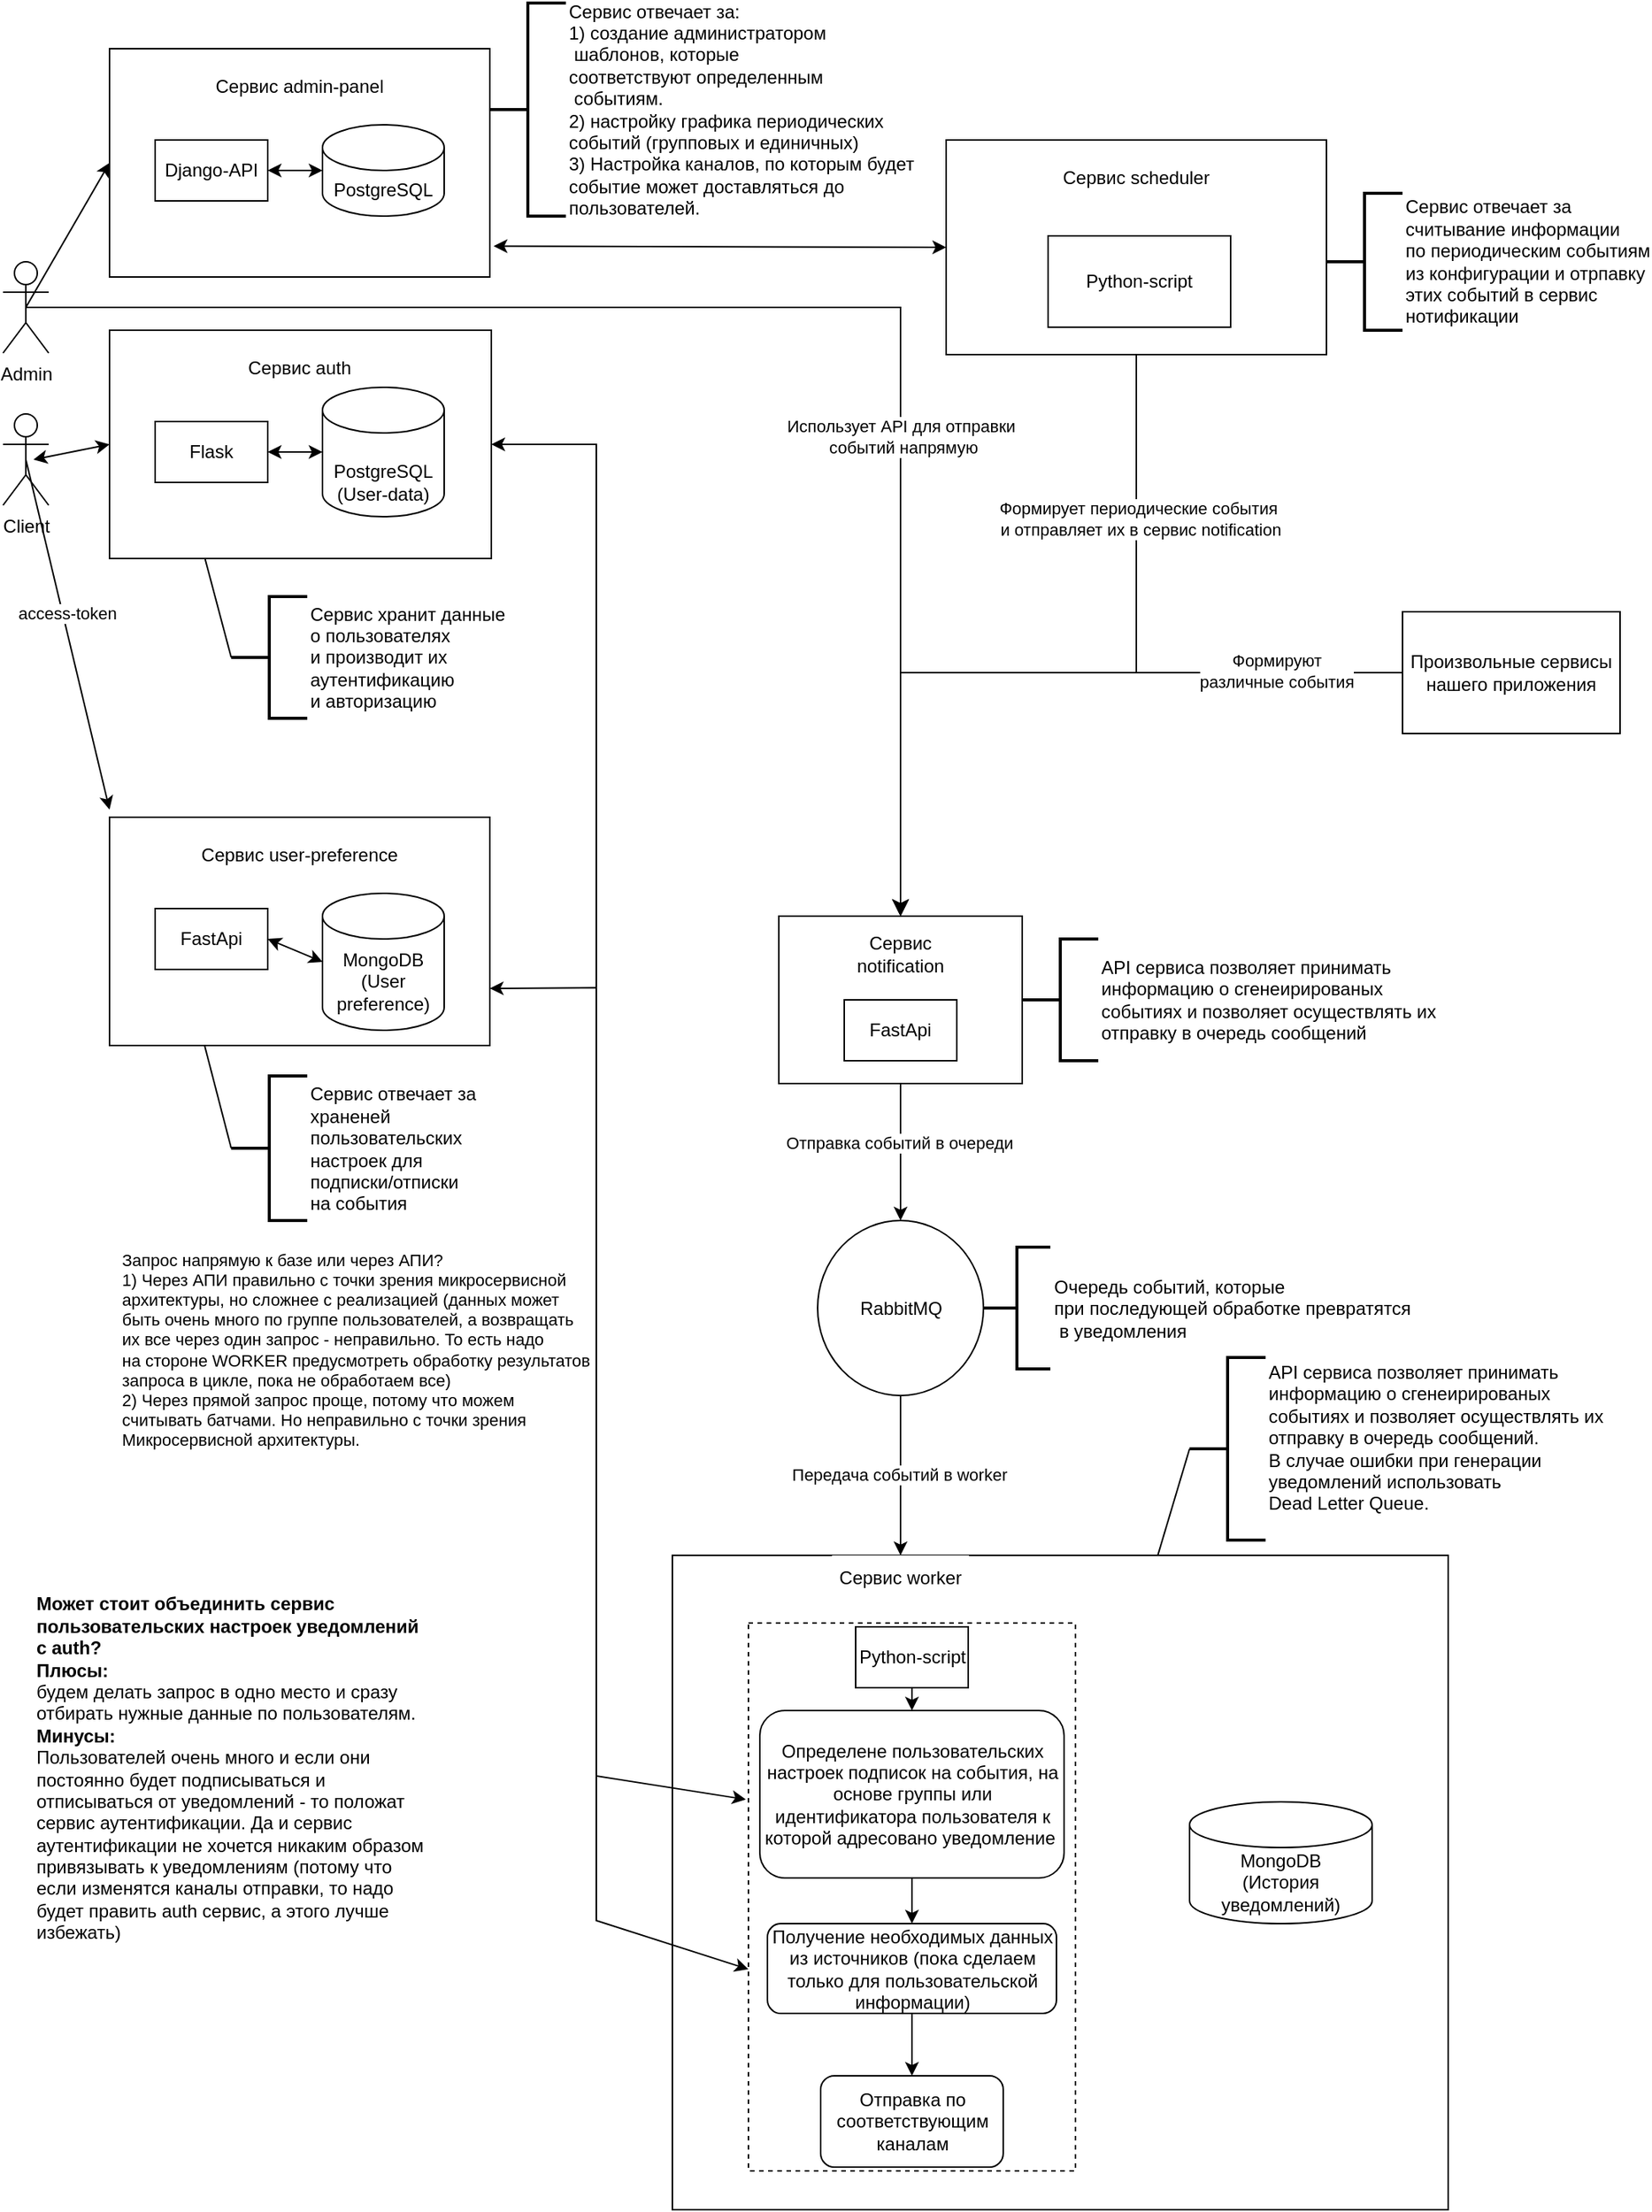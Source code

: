 <mxfile version="21.1.1" type="device">
  <diagram name="Страница 1" id="4W0lnKndRwxXOgLkZ_JF">
    <mxGraphModel dx="1207" dy="819" grid="1" gridSize="10" guides="1" tooltips="1" connect="1" arrows="1" fold="1" page="1" pageScale="1" pageWidth="827" pageHeight="1169" math="0" shadow="0">
      <root>
        <mxCell id="0" />
        <mxCell id="1" parent="0" />
        <mxCell id="cib78Emd6-TMv1SOHwyl-2" value="" style="rounded=0;whiteSpace=wrap;html=1;" vertex="1" parent="1">
          <mxGeometry x="80" y="70" width="250" height="150" as="geometry" />
        </mxCell>
        <mxCell id="cib78Emd6-TMv1SOHwyl-4" value="Сервис admin-panel" style="rounded=0;whiteSpace=wrap;html=1;strokeColor=none;" vertex="1" parent="1">
          <mxGeometry x="95" y="80" width="220" height="30" as="geometry" />
        </mxCell>
        <mxCell id="cib78Emd6-TMv1SOHwyl-5" value="PostgreSQL" style="shape=cylinder3;whiteSpace=wrap;html=1;boundedLbl=1;backgroundOutline=1;size=15;" vertex="1" parent="1">
          <mxGeometry x="220" y="120" width="80" height="60" as="geometry" />
        </mxCell>
        <mxCell id="cib78Emd6-TMv1SOHwyl-7" value="Django-API" style="rounded=0;whiteSpace=wrap;html=1;" vertex="1" parent="1">
          <mxGeometry x="110" y="130" width="74" height="40" as="geometry" />
        </mxCell>
        <mxCell id="cib78Emd6-TMv1SOHwyl-8" value="" style="endArrow=classic;startArrow=classic;html=1;rounded=0;entryX=0;entryY=0.5;entryDx=0;entryDy=0;entryPerimeter=0;exitX=1;exitY=0.5;exitDx=0;exitDy=0;" edge="1" parent="1" source="cib78Emd6-TMv1SOHwyl-7" target="cib78Emd6-TMv1SOHwyl-5">
          <mxGeometry width="50" height="50" relative="1" as="geometry">
            <mxPoint x="400" y="280" as="sourcePoint" />
            <mxPoint x="450" y="230" as="targetPoint" />
          </mxGeometry>
        </mxCell>
        <mxCell id="cib78Emd6-TMv1SOHwyl-9" value="Admin" style="shape=umlActor;verticalLabelPosition=bottom;verticalAlign=top;html=1;outlineConnect=0;" vertex="1" parent="1">
          <mxGeometry x="10" y="210" width="30" height="60" as="geometry" />
        </mxCell>
        <mxCell id="cib78Emd6-TMv1SOHwyl-10" value="" style="endArrow=classic;html=1;rounded=0;exitX=0.5;exitY=0.5;exitDx=0;exitDy=0;exitPerimeter=0;entryX=0;entryY=0.5;entryDx=0;entryDy=0;" edge="1" parent="1" source="cib78Emd6-TMv1SOHwyl-9" target="cib78Emd6-TMv1SOHwyl-2">
          <mxGeometry width="50" height="50" relative="1" as="geometry">
            <mxPoint x="390" y="270" as="sourcePoint" />
            <mxPoint x="440" y="220" as="targetPoint" />
          </mxGeometry>
        </mxCell>
        <mxCell id="cib78Emd6-TMv1SOHwyl-15" value="&lt;div style=&quot;border-color: var(--border-color);&quot;&gt;Сервис отвечает за:&lt;/div&gt;&lt;div style=&quot;border-color: var(--border-color);&quot;&gt;&lt;span style=&quot;border-color: var(--border-color); background-color: initial;&quot;&gt;1) создание администратором&lt;/span&gt;&lt;/div&gt;&lt;div style=&quot;border-color: var(--border-color);&quot;&gt;&lt;span style=&quot;border-color: var(--border-color); background-color: initial;&quot;&gt;&amp;nbsp;шаблонов,&lt;/span&gt;&lt;span style=&quot;background-color: initial; border-color: var(--border-color);&quot;&gt;&amp;nbsp;которые&amp;nbsp;&lt;/span&gt;&lt;/div&gt;&lt;div style=&quot;border-color: var(--border-color);&quot;&gt;&lt;span style=&quot;background-color: initial; border-color: var(--border-color);&quot;&gt;соответствуют&amp;nbsp;&lt;/span&gt;&lt;span style=&quot;background-color: initial;&quot;&gt;определенным&lt;/span&gt;&lt;/div&gt;&lt;div style=&quot;border-color: var(--border-color);&quot;&gt;&lt;span style=&quot;background-color: initial;&quot;&gt;&amp;nbsp;событиям.&lt;/span&gt;&lt;/div&gt;&lt;div style=&quot;border-color: var(--border-color);&quot;&gt;&lt;span style=&quot;border-color: var(--border-color); background-color: initial;&quot;&gt;2) настройку графика периодических&lt;/span&gt;&lt;/div&gt;&lt;div style=&quot;border-color: var(--border-color);&quot;&gt;&lt;span style=&quot;border-color: var(--border-color); background-color: initial;&quot;&gt;событий (групповых и единичных)&lt;/span&gt;&lt;/div&gt;&lt;div style=&quot;border-color: var(--border-color);&quot;&gt;&lt;span style=&quot;border-color: var(--border-color); background-color: initial;&quot;&gt;3) Настройка каналов, по которым будет&lt;/span&gt;&lt;/div&gt;&lt;div style=&quot;border-color: var(--border-color);&quot;&gt;&lt;span style=&quot;border-color: var(--border-color); background-color: initial;&quot;&gt;событие может доставляться до&lt;/span&gt;&lt;/div&gt;&lt;div style=&quot;border-color: var(--border-color);&quot;&gt;&lt;span style=&quot;border-color: var(--border-color); background-color: initial;&quot;&gt;пользователей.&lt;/span&gt;&lt;/div&gt;" style="strokeWidth=2;html=1;shape=mxgraph.flowchart.annotation_2;align=left;labelPosition=right;pointerEvents=1;" vertex="1" parent="1">
          <mxGeometry x="330" y="40" width="50" height="140" as="geometry" />
        </mxCell>
        <mxCell id="cib78Emd6-TMv1SOHwyl-24" value="" style="rounded=0;whiteSpace=wrap;html=1;" vertex="1" parent="1">
          <mxGeometry x="80" y="575" width="250" height="150" as="geometry" />
        </mxCell>
        <mxCell id="cib78Emd6-TMv1SOHwyl-25" value="Сервис user-preference" style="rounded=0;whiteSpace=wrap;html=1;strokeColor=none;" vertex="1" parent="1">
          <mxGeometry x="95" y="585" width="220" height="30" as="geometry" />
        </mxCell>
        <mxCell id="cib78Emd6-TMv1SOHwyl-26" value="MongoDB&lt;br&gt;(User preference)" style="shape=cylinder3;whiteSpace=wrap;html=1;boundedLbl=1;backgroundOutline=1;size=15;" vertex="1" parent="1">
          <mxGeometry x="220" y="625" width="80" height="90" as="geometry" />
        </mxCell>
        <mxCell id="cib78Emd6-TMv1SOHwyl-27" value="FastApi" style="rounded=0;whiteSpace=wrap;html=1;" vertex="1" parent="1">
          <mxGeometry x="110" y="635" width="74" height="40" as="geometry" />
        </mxCell>
        <mxCell id="cib78Emd6-TMv1SOHwyl-28" value="" style="endArrow=classic;startArrow=classic;html=1;rounded=0;entryX=0;entryY=0.5;entryDx=0;entryDy=0;entryPerimeter=0;exitX=1;exitY=0.5;exitDx=0;exitDy=0;" edge="1" parent="1" source="cib78Emd6-TMv1SOHwyl-27" target="cib78Emd6-TMv1SOHwyl-26">
          <mxGeometry width="50" height="50" relative="1" as="geometry">
            <mxPoint x="400" y="785" as="sourcePoint" />
            <mxPoint x="450" y="735" as="targetPoint" />
          </mxGeometry>
        </mxCell>
        <mxCell id="cib78Emd6-TMv1SOHwyl-29" value="Client" style="shape=umlActor;verticalLabelPosition=bottom;verticalAlign=top;html=1;outlineConnect=0;" vertex="1" parent="1">
          <mxGeometry x="10" y="310" width="30" height="60" as="geometry" />
        </mxCell>
        <mxCell id="cib78Emd6-TMv1SOHwyl-30" value="" style="endArrow=classic;html=1;rounded=0;exitX=0.5;exitY=0.5;exitDx=0;exitDy=0;exitPerimeter=0;" edge="1" parent="1" source="cib78Emd6-TMv1SOHwyl-29">
          <mxGeometry width="50" height="50" relative="1" as="geometry">
            <mxPoint x="390" y="460" as="sourcePoint" />
            <mxPoint x="80" y="570" as="targetPoint" />
          </mxGeometry>
        </mxCell>
        <mxCell id="cib78Emd6-TMv1SOHwyl-36" value="access-token" style="edgeLabel;html=1;align=center;verticalAlign=middle;resizable=0;points=[];" vertex="1" connectable="0" parent="cib78Emd6-TMv1SOHwyl-30">
          <mxGeometry x="-0.122" y="3" relative="1" as="geometry">
            <mxPoint as="offset" />
          </mxGeometry>
        </mxCell>
        <mxCell id="cib78Emd6-TMv1SOHwyl-31" value="&lt;div style=&quot;border-color: var(--border-color);&quot;&gt;Сервис отвечает за&amp;nbsp;&lt;/div&gt;&lt;div style=&quot;border-color: var(--border-color);&quot;&gt;&lt;span style=&quot;background-color: initial;&quot;&gt;храненей&lt;/span&gt;&lt;/div&gt;&lt;div style=&quot;border-color: var(--border-color);&quot;&gt;&lt;span style=&quot;background-color: initial;&quot;&gt;пользовательских&lt;/span&gt;&lt;/div&gt;&lt;div style=&quot;border-color: var(--border-color);&quot;&gt;&lt;span style=&quot;border-color: var(--border-color); background-color: initial;&quot;&gt;настроек для&lt;/span&gt;&lt;/div&gt;&lt;div style=&quot;border-color: var(--border-color);&quot;&gt;&lt;span style=&quot;border-color: var(--border-color); background-color: initial;&quot;&gt;подписки/отписки&lt;/span&gt;&lt;/div&gt;&lt;div style=&quot;border-color: var(--border-color);&quot;&gt;на события&lt;/div&gt;" style="strokeWidth=2;html=1;shape=mxgraph.flowchart.annotation_2;align=left;labelPosition=right;pointerEvents=1;" vertex="1" parent="1">
          <mxGeometry x="160" y="745" width="50" height="95" as="geometry" />
        </mxCell>
        <mxCell id="cib78Emd6-TMv1SOHwyl-45" value="" style="rounded=0;whiteSpace=wrap;html=1;" vertex="1" parent="1">
          <mxGeometry x="80" y="255" width="251" height="150" as="geometry" />
        </mxCell>
        <mxCell id="cib78Emd6-TMv1SOHwyl-46" value="Сервис auth" style="rounded=0;whiteSpace=wrap;html=1;strokeColor=none;" vertex="1" parent="1">
          <mxGeometry x="95" y="265" width="220" height="30" as="geometry" />
        </mxCell>
        <mxCell id="cib78Emd6-TMv1SOHwyl-47" value="&lt;br&gt;PostgreSQL (User-data)" style="shape=cylinder3;whiteSpace=wrap;html=1;boundedLbl=1;backgroundOutline=1;size=15;align=center;" vertex="1" parent="1">
          <mxGeometry x="220" y="292.5" width="80" height="85" as="geometry" />
        </mxCell>
        <mxCell id="cib78Emd6-TMv1SOHwyl-48" value="Flask" style="rounded=0;whiteSpace=wrap;html=1;" vertex="1" parent="1">
          <mxGeometry x="110" y="315" width="74" height="40" as="geometry" />
        </mxCell>
        <mxCell id="cib78Emd6-TMv1SOHwyl-49" value="" style="endArrow=classic;startArrow=classic;html=1;rounded=0;entryX=0;entryY=0.5;entryDx=0;entryDy=0;entryPerimeter=0;exitX=1;exitY=0.5;exitDx=0;exitDy=0;" edge="1" parent="1" source="cib78Emd6-TMv1SOHwyl-48" target="cib78Emd6-TMv1SOHwyl-47">
          <mxGeometry width="50" height="50" relative="1" as="geometry">
            <mxPoint x="400" y="465" as="sourcePoint" />
            <mxPoint x="450" y="415" as="targetPoint" />
          </mxGeometry>
        </mxCell>
        <mxCell id="cib78Emd6-TMv1SOHwyl-50" value="&lt;div style=&quot;border-color: var(--border-color);&quot;&gt;Сервис хранит данные&lt;/div&gt;&lt;div style=&quot;border-color: var(--border-color);&quot;&gt;о пользователях&lt;/div&gt;&lt;div style=&quot;border-color: var(--border-color);&quot;&gt;и производит их&lt;/div&gt;&lt;div style=&quot;border-color: var(--border-color);&quot;&gt;аутентификацию&amp;nbsp;&lt;/div&gt;&lt;div style=&quot;border-color: var(--border-color);&quot;&gt;и авторизацию&lt;/div&gt;" style="strokeWidth=2;html=1;shape=mxgraph.flowchart.annotation_2;align=left;labelPosition=right;pointerEvents=1;" vertex="1" parent="1">
          <mxGeometry x="160" y="430" width="50" height="80" as="geometry" />
        </mxCell>
        <mxCell id="cib78Emd6-TMv1SOHwyl-51" value="" style="endArrow=classic;startArrow=classic;html=1;rounded=0;entryX=0;entryY=0.5;entryDx=0;entryDy=0;" edge="1" parent="1" target="cib78Emd6-TMv1SOHwyl-45">
          <mxGeometry width="50" height="50" relative="1" as="geometry">
            <mxPoint x="30" y="340" as="sourcePoint" />
            <mxPoint x="100" y="300" as="targetPoint" />
          </mxGeometry>
        </mxCell>
        <mxCell id="cib78Emd6-TMv1SOHwyl-57" value="" style="rounded=0;whiteSpace=wrap;html=1;" vertex="1" parent="1">
          <mxGeometry x="520" y="640" width="160" height="110" as="geometry" />
        </mxCell>
        <mxCell id="cib78Emd6-TMv1SOHwyl-58" value="Сервис notification" style="rounded=0;whiteSpace=wrap;html=1;strokeColor=none;" vertex="1" parent="1">
          <mxGeometry x="555" y="650" width="90" height="30" as="geometry" />
        </mxCell>
        <mxCell id="cib78Emd6-TMv1SOHwyl-60" value="FastApi" style="rounded=0;whiteSpace=wrap;html=1;" vertex="1" parent="1">
          <mxGeometry x="563" y="695" width="74" height="40" as="geometry" />
        </mxCell>
        <mxCell id="cib78Emd6-TMv1SOHwyl-62" value="&lt;div style=&quot;border-color: var(--border-color);&quot;&gt;API сервиса позволяет принимать&lt;/div&gt;&lt;div style=&quot;border-color: var(--border-color);&quot;&gt;информацию о сгенеи&lt;span style=&quot;background-color: initial;&quot;&gt;рированых&lt;/span&gt;&lt;/div&gt;&lt;div style=&quot;border-color: var(--border-color);&quot;&gt;событиях и позволяет осуществлять их&lt;/div&gt;&lt;div style=&quot;border-color: var(--border-color);&quot;&gt;отправку в очередь сообщений&lt;/div&gt;" style="strokeWidth=2;html=1;shape=mxgraph.flowchart.annotation_2;align=left;labelPosition=right;pointerEvents=1;" vertex="1" parent="1">
          <mxGeometry x="680" y="655" width="50" height="80" as="geometry" />
        </mxCell>
        <mxCell id="cib78Emd6-TMv1SOHwyl-65" value="RabbitMQ" style="ellipse;whiteSpace=wrap;html=1;aspect=fixed;" vertex="1" parent="1">
          <mxGeometry x="545.5" y="840" width="109" height="115" as="geometry" />
        </mxCell>
        <mxCell id="cib78Emd6-TMv1SOHwyl-66" value="&lt;div style=&quot;border-color: var(--border-color);&quot;&gt;Очередь событий, которые&lt;/div&gt;&lt;div style=&quot;border-color: var(--border-color);&quot;&gt;при последующей обработке превратятся&lt;/div&gt;&lt;div style=&quot;border-color: var(--border-color);&quot;&gt;&amp;nbsp;в уведомления&lt;/div&gt;" style="strokeWidth=2;html=1;shape=mxgraph.flowchart.annotation_2;align=left;labelPosition=right;pointerEvents=1;" vertex="1" parent="1">
          <mxGeometry x="654.5" y="857.5" width="44" height="80" as="geometry" />
        </mxCell>
        <mxCell id="cib78Emd6-TMv1SOHwyl-67" value="" style="endArrow=classic;html=1;rounded=0;exitX=0.5;exitY=1;exitDx=0;exitDy=0;entryX=0.5;entryY=0;entryDx=0;entryDy=0;" edge="1" parent="1" source="cib78Emd6-TMv1SOHwyl-57" target="cib78Emd6-TMv1SOHwyl-65">
          <mxGeometry width="50" height="50" relative="1" as="geometry">
            <mxPoint x="390" y="710" as="sourcePoint" />
            <mxPoint x="440" y="660" as="targetPoint" />
          </mxGeometry>
        </mxCell>
        <mxCell id="cib78Emd6-TMv1SOHwyl-116" value="Отправка событий в очереди" style="edgeLabel;html=1;align=center;verticalAlign=middle;resizable=0;points=[];" vertex="1" connectable="0" parent="cib78Emd6-TMv1SOHwyl-67">
          <mxGeometry x="-0.141" y="-1" relative="1" as="geometry">
            <mxPoint as="offset" />
          </mxGeometry>
        </mxCell>
        <mxCell id="cib78Emd6-TMv1SOHwyl-77" value="" style="rounded=0;whiteSpace=wrap;html=1;" vertex="1" parent="1">
          <mxGeometry x="630" y="130" width="250" height="141" as="geometry" />
        </mxCell>
        <mxCell id="cib78Emd6-TMv1SOHwyl-78" value="Сервис scheduler" style="rounded=0;whiteSpace=wrap;html=1;strokeColor=none;" vertex="1" parent="1">
          <mxGeometry x="645" y="140" width="220" height="30" as="geometry" />
        </mxCell>
        <mxCell id="cib78Emd6-TMv1SOHwyl-83" value="Python-script" style="rounded=0;whiteSpace=wrap;html=1;" vertex="1" parent="1">
          <mxGeometry x="697" y="193" width="120" height="60" as="geometry" />
        </mxCell>
        <mxCell id="cib78Emd6-TMv1SOHwyl-88" value="&lt;div style=&quot;border-color: var(--border-color);&quot;&gt;Сервис отвечает за&lt;/div&gt;&lt;div style=&quot;border-color: var(--border-color);&quot;&gt;считывание информации&lt;/div&gt;&lt;div style=&quot;border-color: var(--border-color);&quot;&gt;по периодическим событиям&lt;/div&gt;&lt;div style=&quot;border-color: var(--border-color);&quot;&gt;из конфигурации и отрпавку&lt;/div&gt;&lt;div style=&quot;border-color: var(--border-color);&quot;&gt;этих событий в сервис&lt;/div&gt;&lt;div style=&quot;border-color: var(--border-color);&quot;&gt;нотификации&lt;/div&gt;" style="strokeWidth=2;html=1;shape=mxgraph.flowchart.annotation_2;align=left;labelPosition=right;pointerEvents=1;" vertex="1" parent="1">
          <mxGeometry x="880" y="165" width="50" height="90" as="geometry" />
        </mxCell>
        <mxCell id="cib78Emd6-TMv1SOHwyl-94" value="" style="edgeStyle=segmentEdgeStyle;endArrow=classic;html=1;curved=0;rounded=0;endSize=8;startSize=8;exitX=0.5;exitY=0.5;exitDx=0;exitDy=0;exitPerimeter=0;entryX=0.5;entryY=0;entryDx=0;entryDy=0;" edge="1" parent="1" source="cib78Emd6-TMv1SOHwyl-9" target="cib78Emd6-TMv1SOHwyl-57">
          <mxGeometry width="50" height="50" relative="1" as="geometry">
            <mxPoint x="410" y="440" as="sourcePoint" />
            <mxPoint x="490" y="510" as="targetPoint" />
          </mxGeometry>
        </mxCell>
        <mxCell id="cib78Emd6-TMv1SOHwyl-95" value="Использует API для отправки&lt;br&gt;&amp;nbsp;событий напрямую" style="edgeLabel;html=1;align=center;verticalAlign=middle;resizable=0;points=[];" vertex="1" connectable="0" parent="cib78Emd6-TMv1SOHwyl-94">
          <mxGeometry x="0.353" relative="1" as="geometry">
            <mxPoint as="offset" />
          </mxGeometry>
        </mxCell>
        <mxCell id="cib78Emd6-TMv1SOHwyl-96" value="" style="endArrow=classic;startArrow=classic;html=1;rounded=0;entryX=0;entryY=0.5;entryDx=0;entryDy=0;exitX=1.01;exitY=0.865;exitDx=0;exitDy=0;exitPerimeter=0;" edge="1" parent="1" source="cib78Emd6-TMv1SOHwyl-2" target="cib78Emd6-TMv1SOHwyl-77">
          <mxGeometry width="50" height="50" relative="1" as="geometry">
            <mxPoint x="410" y="440" as="sourcePoint" />
            <mxPoint x="460" y="390" as="targetPoint" />
          </mxGeometry>
        </mxCell>
        <mxCell id="cib78Emd6-TMv1SOHwyl-101" value="Произвольные сервисы нашего приложения" style="rounded=0;whiteSpace=wrap;html=1;" vertex="1" parent="1">
          <mxGeometry x="930" y="440" width="143" height="80" as="geometry" />
        </mxCell>
        <mxCell id="cib78Emd6-TMv1SOHwyl-102" value="" style="endArrow=none;html=1;rounded=0;exitX=0;exitY=0.5;exitDx=0;exitDy=0;exitPerimeter=0;entryX=0.25;entryY=1;entryDx=0;entryDy=0;" edge="1" parent="1" source="cib78Emd6-TMv1SOHwyl-50" target="cib78Emd6-TMv1SOHwyl-45">
          <mxGeometry width="50" height="50" relative="1" as="geometry">
            <mxPoint x="410" y="580" as="sourcePoint" />
            <mxPoint x="460" y="530" as="targetPoint" />
          </mxGeometry>
        </mxCell>
        <mxCell id="cib78Emd6-TMv1SOHwyl-103" value="" style="endArrow=none;html=1;rounded=0;exitX=0;exitY=0.5;exitDx=0;exitDy=0;exitPerimeter=0;entryX=0.25;entryY=1;entryDx=0;entryDy=0;" edge="1" parent="1" source="cib78Emd6-TMv1SOHwyl-31" target="cib78Emd6-TMv1SOHwyl-24">
          <mxGeometry width="50" height="50" relative="1" as="geometry">
            <mxPoint x="410" y="580" as="sourcePoint" />
            <mxPoint x="460" y="530" as="targetPoint" />
          </mxGeometry>
        </mxCell>
        <mxCell id="cib78Emd6-TMv1SOHwyl-107" value="" style="edgeStyle=segmentEdgeStyle;endArrow=classic;html=1;curved=0;rounded=0;endSize=8;startSize=8;exitX=0.5;exitY=1;exitDx=0;exitDy=0;entryX=0.5;entryY=0;entryDx=0;entryDy=0;" edge="1" parent="1" source="cib78Emd6-TMv1SOHwyl-77" target="cib78Emd6-TMv1SOHwyl-57">
          <mxGeometry width="50" height="50" relative="1" as="geometry">
            <mxPoint x="750" y="500" as="sourcePoint" />
            <mxPoint x="800" y="450" as="targetPoint" />
            <Array as="points">
              <mxPoint x="755" y="480" />
              <mxPoint x="600" y="480" />
            </Array>
          </mxGeometry>
        </mxCell>
        <mxCell id="cib78Emd6-TMv1SOHwyl-108" value="Формирует периодические события&lt;br&gt;&amp;nbsp;и отправляет их в сервис notification" style="edgeLabel;html=1;align=center;verticalAlign=middle;resizable=0;points=[];" vertex="1" connectable="0" parent="cib78Emd6-TMv1SOHwyl-107">
          <mxGeometry x="-0.587" y="1" relative="1" as="geometry">
            <mxPoint as="offset" />
          </mxGeometry>
        </mxCell>
        <mxCell id="cib78Emd6-TMv1SOHwyl-109" value="" style="edgeStyle=segmentEdgeStyle;endArrow=classic;html=1;curved=0;rounded=0;endSize=8;startSize=8;exitX=0;exitY=0.5;exitDx=0;exitDy=0;entryX=0.5;entryY=0;entryDx=0;entryDy=0;" edge="1" parent="1" source="cib78Emd6-TMv1SOHwyl-101" target="cib78Emd6-TMv1SOHwyl-57">
          <mxGeometry width="50" height="50" relative="1" as="geometry">
            <mxPoint x="430" y="650" as="sourcePoint" />
            <mxPoint x="460" y="570" as="targetPoint" />
            <Array as="points">
              <mxPoint x="600" y="480" />
            </Array>
          </mxGeometry>
        </mxCell>
        <mxCell id="cib78Emd6-TMv1SOHwyl-110" value="Формируют&lt;br&gt;различные события" style="edgeLabel;html=1;align=center;verticalAlign=middle;resizable=0;points=[];" vertex="1" connectable="0" parent="cib78Emd6-TMv1SOHwyl-109">
          <mxGeometry x="-0.659" y="-1" relative="1" as="geometry">
            <mxPoint as="offset" />
          </mxGeometry>
        </mxCell>
        <mxCell id="cib78Emd6-TMv1SOHwyl-111" value="" style="rounded=0;whiteSpace=wrap;html=1;" vertex="1" parent="1">
          <mxGeometry x="450" y="1060" width="510" height="430" as="geometry" />
        </mxCell>
        <mxCell id="cib78Emd6-TMv1SOHwyl-112" value="Сервис worker" style="rounded=0;whiteSpace=wrap;html=1;strokeColor=none;" vertex="1" parent="1">
          <mxGeometry x="555" y="1060" width="90" height="30" as="geometry" />
        </mxCell>
        <mxCell id="cib78Emd6-TMv1SOHwyl-114" value="&lt;div style=&quot;border-color: var(--border-color);&quot;&gt;API сервиса позволяет принимать&lt;/div&gt;&lt;div style=&quot;border-color: var(--border-color);&quot;&gt;информацию о сгенеи&lt;span style=&quot;background-color: initial;&quot;&gt;рированых&lt;/span&gt;&lt;/div&gt;&lt;div style=&quot;border-color: var(--border-color);&quot;&gt;событиях и позволяет осуществлять их&lt;/div&gt;&lt;div style=&quot;border-color: var(--border-color);&quot;&gt;отправку в очередь сообщений.&lt;/div&gt;&lt;div style=&quot;border-color: var(--border-color);&quot;&gt;В случае ошибки при генерации&lt;/div&gt;&lt;div style=&quot;border-color: var(--border-color);&quot;&gt;уведомлений использовать&amp;nbsp;&lt;/div&gt;Dead Letter Queue.&lt;div style=&quot;border-color: var(--border-color);&quot;&gt;&amp;nbsp;&lt;/div&gt;" style="strokeWidth=2;html=1;shape=mxgraph.flowchart.annotation_2;align=left;labelPosition=right;pointerEvents=1;" vertex="1" parent="1">
          <mxGeometry x="790" y="930" width="50" height="120" as="geometry" />
        </mxCell>
        <mxCell id="cib78Emd6-TMv1SOHwyl-115" value="" style="endArrow=classic;html=1;rounded=0;exitX=0.5;exitY=1;exitDx=0;exitDy=0;" edge="1" parent="1" source="cib78Emd6-TMv1SOHwyl-65" target="cib78Emd6-TMv1SOHwyl-112">
          <mxGeometry width="50" height="50" relative="1" as="geometry">
            <mxPoint x="430" y="1000" as="sourcePoint" />
            <mxPoint x="480" y="950" as="targetPoint" />
          </mxGeometry>
        </mxCell>
        <mxCell id="cib78Emd6-TMv1SOHwyl-117" value="Передача событий в worker" style="edgeLabel;html=1;align=center;verticalAlign=middle;resizable=0;points=[];" vertex="1" connectable="0" parent="cib78Emd6-TMv1SOHwyl-115">
          <mxGeometry x="-0.019" y="-1" relative="1" as="geometry">
            <mxPoint as="offset" />
          </mxGeometry>
        </mxCell>
        <mxCell id="cib78Emd6-TMv1SOHwyl-125" value="" style="endArrow=classic;startArrow=classic;html=1;rounded=0;exitX=-0.008;exitY=0.322;exitDx=0;exitDy=0;entryX=1;entryY=0.75;entryDx=0;entryDy=0;exitPerimeter=0;" edge="1" parent="1" source="cib78Emd6-TMv1SOHwyl-133" target="cib78Emd6-TMv1SOHwyl-24">
          <mxGeometry width="50" height="50" relative="1" as="geometry">
            <mxPoint x="500" y="1205" as="sourcePoint" />
            <mxPoint x="410" y="740" as="targetPoint" />
            <Array as="points">
              <mxPoint x="400" y="1205" />
              <mxPoint x="400" y="687" />
            </Array>
          </mxGeometry>
        </mxCell>
        <mxCell id="cib78Emd6-TMv1SOHwyl-126" value="&lt;div style=&quot;text-align: justify;&quot;&gt;Запрос напрямую к базе или через АПИ?&lt;/div&gt;&lt;div style=&quot;text-align: justify;&quot;&gt;1) Через АПИ правильно с точки зрения микросервисной&lt;/div&gt;&lt;div style=&quot;text-align: justify;&quot;&gt;архитектуры, но сложнее с реализацией (данных может&lt;/div&gt;&lt;div style=&quot;text-align: justify;&quot;&gt;быть очень много по группе пользователей, а возвращать&lt;/div&gt;&lt;div style=&quot;text-align: justify;&quot;&gt;их все через один запрос - неправильно. То есть надо&lt;/div&gt;&lt;div style=&quot;text-align: justify;&quot;&gt;на стороне WORKER предусмотреть обработку результатов&lt;/div&gt;&lt;div style=&quot;text-align: justify;&quot;&gt;запроса в цикле, пока не обработаем все)&lt;/div&gt;&lt;div style=&quot;text-align: justify;&quot;&gt;2) Через прямой запрос проще, потому что можем&lt;/div&gt;&lt;div style=&quot;text-align: justify;&quot;&gt;считывать батчами. Но неправильно с точки зрения&amp;nbsp;&lt;/div&gt;&lt;div style=&quot;text-align: justify;&quot;&gt;Микросервисной архитектуры.&lt;/div&gt;" style="edgeLabel;html=1;align=right;verticalAlign=middle;resizable=0;points=[];" vertex="1" connectable="0" parent="cib78Emd6-TMv1SOHwyl-125">
          <mxGeometry x="0.106" y="4" relative="1" as="geometry">
            <mxPoint as="offset" />
          </mxGeometry>
        </mxCell>
        <mxCell id="cib78Emd6-TMv1SOHwyl-127" value="" style="endArrow=classic;startArrow=classic;html=1;rounded=0;exitX=1;exitY=0.5;exitDx=0;exitDy=0;" edge="1" parent="1" source="cib78Emd6-TMv1SOHwyl-45">
          <mxGeometry width="50" height="50" relative="1" as="geometry">
            <mxPoint x="400" y="327.647" as="sourcePoint" />
            <mxPoint x="500" y="1332" as="targetPoint" />
            <Array as="points">
              <mxPoint x="400" y="330" />
              <mxPoint x="400" y="1300" />
            </Array>
          </mxGeometry>
        </mxCell>
        <mxCell id="cib78Emd6-TMv1SOHwyl-133" value="" style="rounded=0;whiteSpace=wrap;html=1;dashed=1;" vertex="1" parent="1">
          <mxGeometry x="500" y="1104.5" width="215" height="360" as="geometry" />
        </mxCell>
        <mxCell id="cib78Emd6-TMv1SOHwyl-134" value="Python-script" style="rounded=0;whiteSpace=wrap;html=1;" vertex="1" parent="1">
          <mxGeometry x="570.5" y="1107" width="74" height="40" as="geometry" />
        </mxCell>
        <mxCell id="cib78Emd6-TMv1SOHwyl-135" value="Получение необходимых данных из источников (пока сделаем только для пользовательской информации)" style="rounded=1;whiteSpace=wrap;html=1;" vertex="1" parent="1">
          <mxGeometry x="512.5" y="1302" width="190" height="59" as="geometry" />
        </mxCell>
        <mxCell id="cib78Emd6-TMv1SOHwyl-136" value="Определене пользовательских настроек подписок на события, на основе группы или идентификатора пользователя к которой адресовано уведомление&amp;nbsp;" style="rounded=1;whiteSpace=wrap;html=1;" vertex="1" parent="1">
          <mxGeometry x="507.5" y="1162" width="200" height="110" as="geometry" />
        </mxCell>
        <mxCell id="cib78Emd6-TMv1SOHwyl-137" value="Отправка по соответствующим каналам" style="rounded=1;whiteSpace=wrap;html=1;" vertex="1" parent="1">
          <mxGeometry x="547.5" y="1402" width="120" height="60" as="geometry" />
        </mxCell>
        <mxCell id="cib78Emd6-TMv1SOHwyl-139" value="" style="endArrow=classic;html=1;rounded=0;exitX=0.5;exitY=1;exitDx=0;exitDy=0;entryX=0.5;entryY=0;entryDx=0;entryDy=0;" edge="1" parent="1" source="cib78Emd6-TMv1SOHwyl-134" target="cib78Emd6-TMv1SOHwyl-136">
          <mxGeometry width="50" height="50" relative="1" as="geometry">
            <mxPoint x="820" y="1300" as="sourcePoint" />
            <mxPoint x="870" y="1250" as="targetPoint" />
          </mxGeometry>
        </mxCell>
        <mxCell id="cib78Emd6-TMv1SOHwyl-140" value="" style="endArrow=classic;html=1;rounded=0;exitX=0.5;exitY=1;exitDx=0;exitDy=0;entryX=0.5;entryY=0;entryDx=0;entryDy=0;" edge="1" parent="1" source="cib78Emd6-TMv1SOHwyl-136" target="cib78Emd6-TMv1SOHwyl-135">
          <mxGeometry width="50" height="50" relative="1" as="geometry">
            <mxPoint x="430" y="1370" as="sourcePoint" />
            <mxPoint x="480" y="1320" as="targetPoint" />
          </mxGeometry>
        </mxCell>
        <mxCell id="cib78Emd6-TMv1SOHwyl-141" value="" style="endArrow=classic;html=1;rounded=0;exitX=0.5;exitY=1;exitDx=0;exitDy=0;entryX=0.5;entryY=0;entryDx=0;entryDy=0;" edge="1" parent="1" source="cib78Emd6-TMv1SOHwyl-135" target="cib78Emd6-TMv1SOHwyl-137">
          <mxGeometry width="50" height="50" relative="1" as="geometry">
            <mxPoint x="770" y="1410" as="sourcePoint" />
            <mxPoint x="820" y="1360" as="targetPoint" />
          </mxGeometry>
        </mxCell>
        <mxCell id="cib78Emd6-TMv1SOHwyl-142" value="MongoDB &lt;br&gt;(История уведомлений)" style="shape=cylinder3;whiteSpace=wrap;html=1;boundedLbl=1;backgroundOutline=1;size=15;" vertex="1" parent="1">
          <mxGeometry x="790" y="1222" width="120" height="80" as="geometry" />
        </mxCell>
        <mxCell id="cib78Emd6-TMv1SOHwyl-143" value="" style="endArrow=none;html=1;rounded=0;entryX=0;entryY=0.5;entryDx=0;entryDy=0;entryPerimeter=0;" edge="1" parent="1" source="cib78Emd6-TMv1SOHwyl-111" target="cib78Emd6-TMv1SOHwyl-114">
          <mxGeometry width="50" height="50" relative="1" as="geometry">
            <mxPoint x="430" y="1200" as="sourcePoint" />
            <mxPoint x="480" y="1150" as="targetPoint" />
          </mxGeometry>
        </mxCell>
        <mxCell id="cib78Emd6-TMv1SOHwyl-144" value="&lt;b&gt;Может стоит объединить сервис пользовательских настроек уведомлений с auth?&amp;nbsp;&lt;/b&gt;&lt;br&gt;&lt;b&gt;Плюсы:&amp;nbsp;&lt;/b&gt;&lt;br&gt;будем делать запрос в одно место и сразу отбирать нужные данные по пользователям.&lt;br&gt;&lt;b&gt;Минусы:&amp;nbsp;&lt;/b&gt;&lt;br&gt;Пользователей очень много и если они постоянно будет подписываться и отписываться от уведомлений - то положат сервис аутентификации. Да и сервис аутентификации не хочется никаким образом привязывать к уведомлениям (потому что если изменятся каналы отправки, то надо будет править auth сервис, а этого лучше избежать)" style="rounded=0;whiteSpace=wrap;html=1;align=left;strokeColor=none;" vertex="1" parent="1">
          <mxGeometry x="30" y="1070" width="260" height="260" as="geometry" />
        </mxCell>
      </root>
    </mxGraphModel>
  </diagram>
</mxfile>
